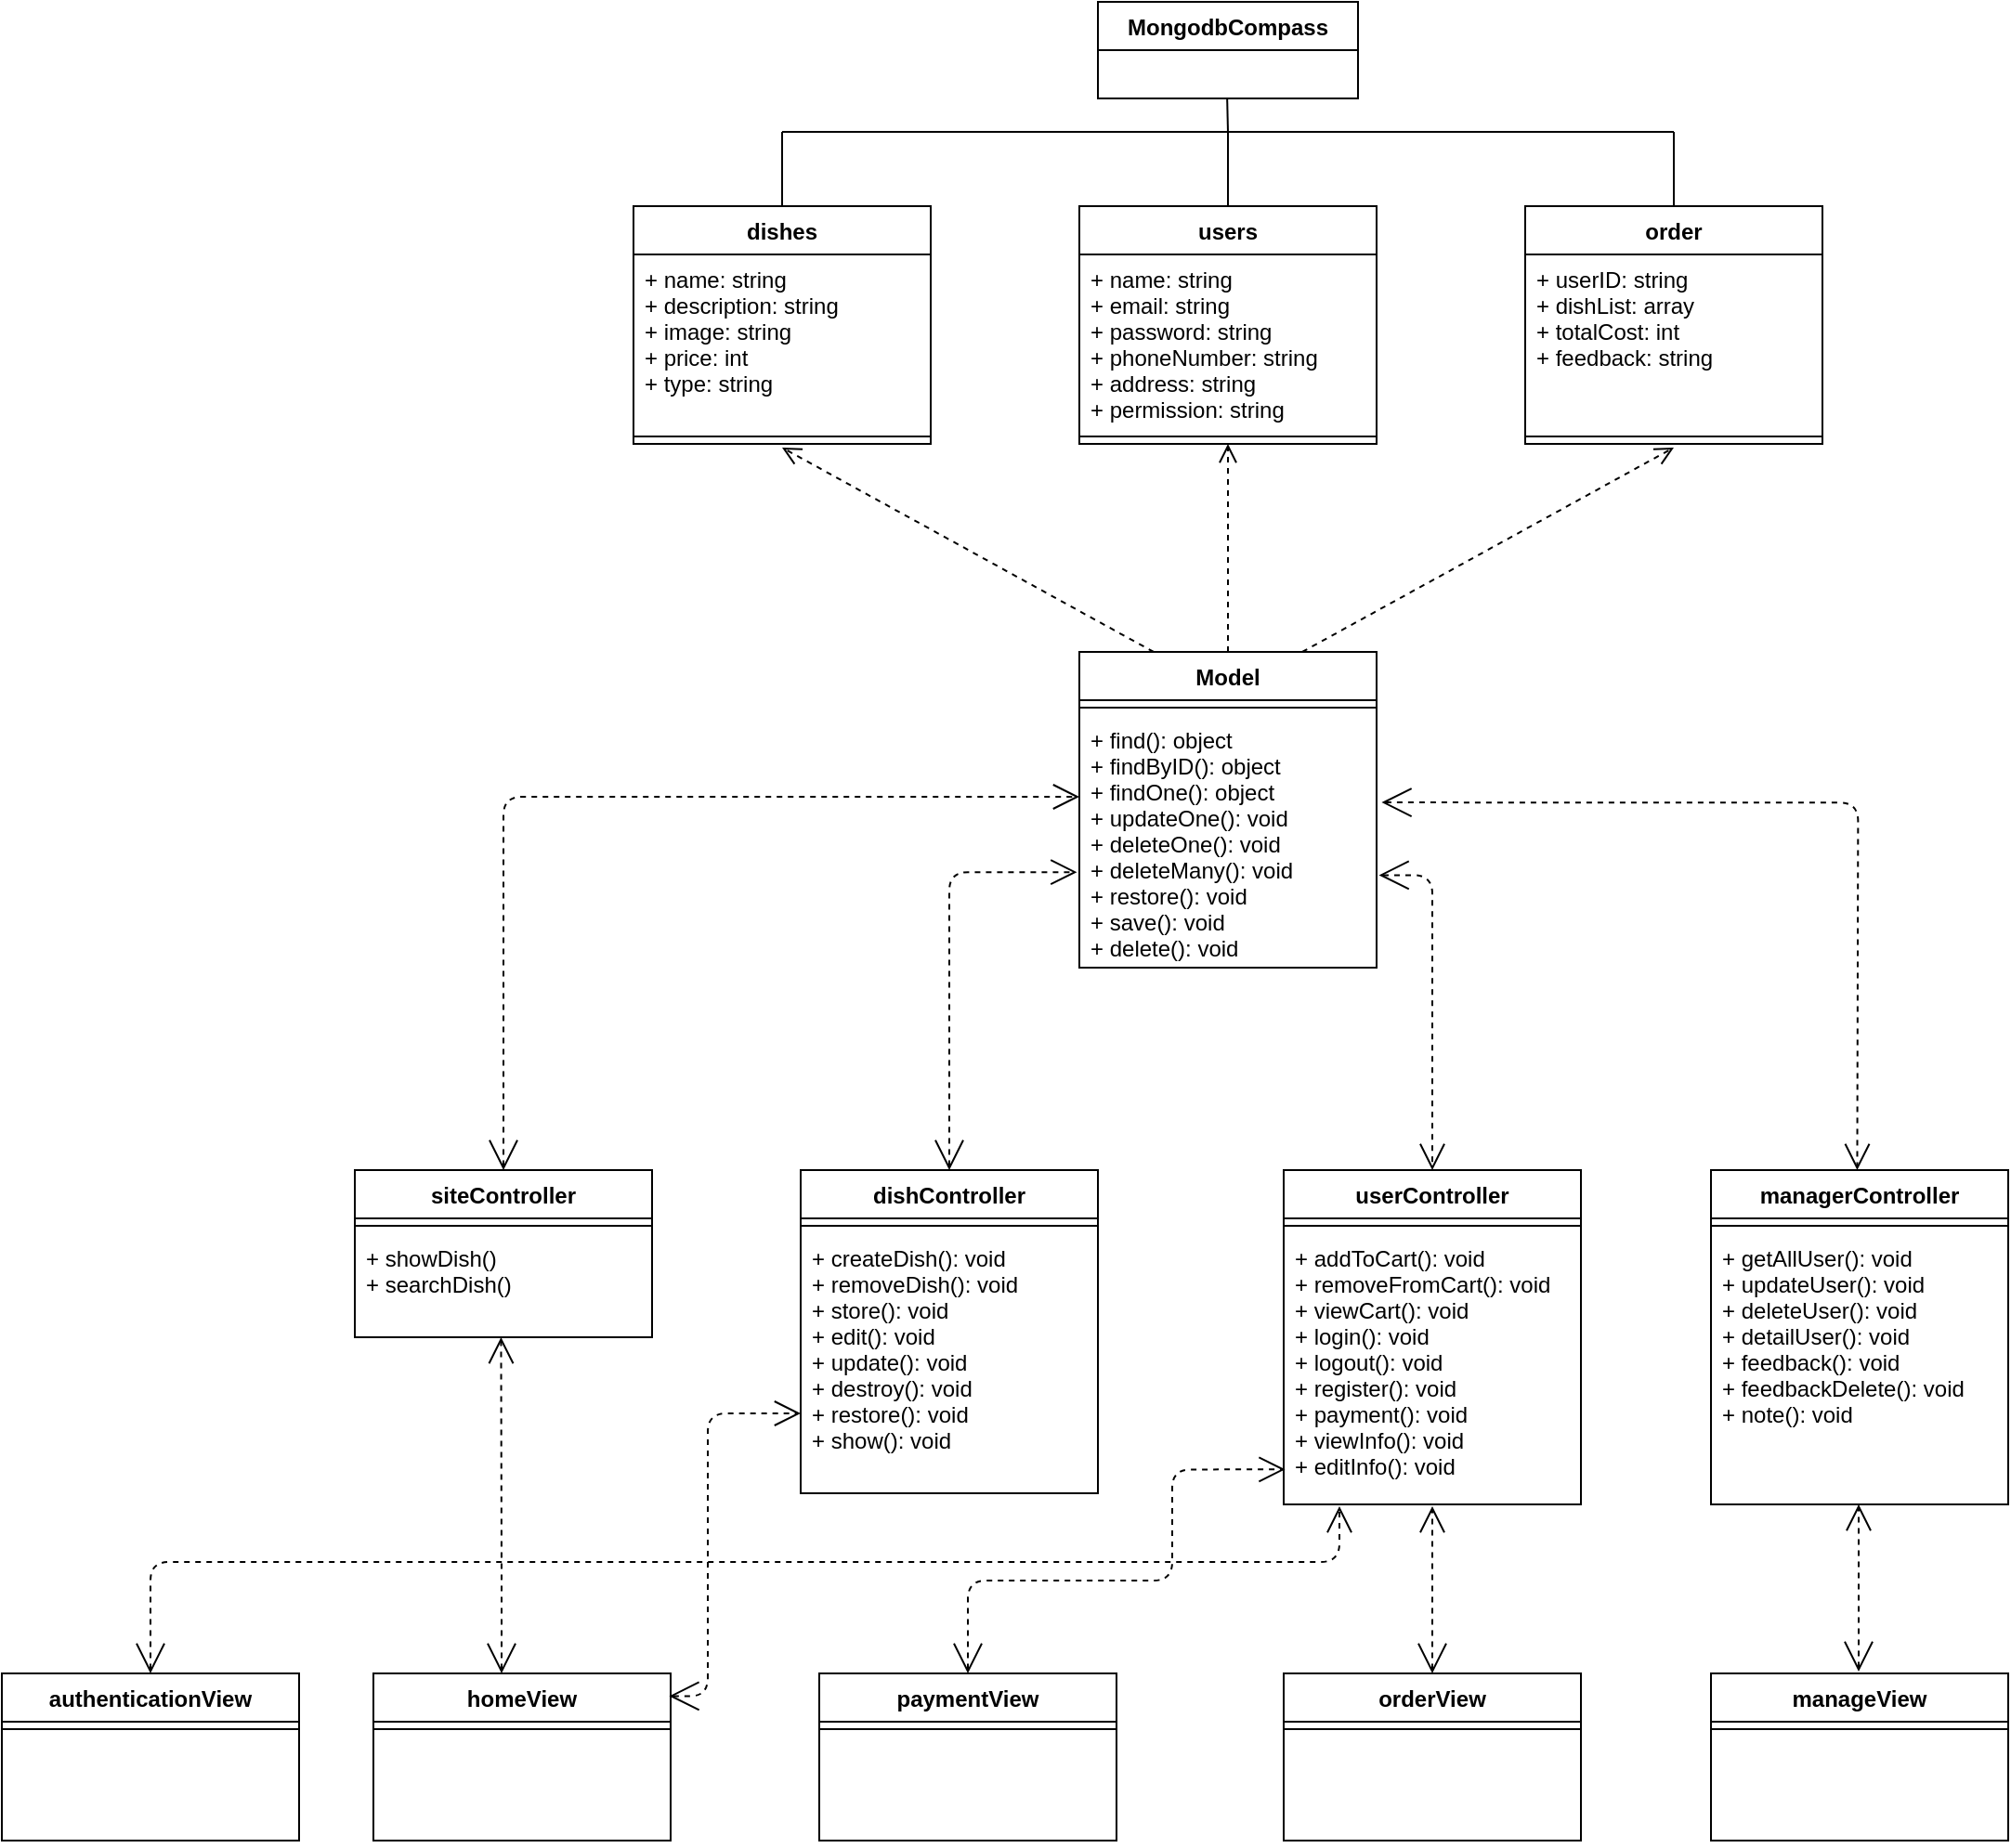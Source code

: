 <mxfile version="15.3.8" type="device"><diagram id="7hJYM_wJKAIJLstoORMM" name="Page-1"><mxGraphModel dx="1874" dy="1692" grid="1" gridSize="10" guides="1" tooltips="1" connect="1" arrows="1" fold="1" page="1" pageScale="1" pageWidth="850" pageHeight="1100" math="0" shadow="0"><root><mxCell id="0"/><mxCell id="1" parent="0"/><mxCell id="TWIbtwCE3BMjdWbQHrdN-1" value="dishes" style="swimlane;fontStyle=1;align=center;verticalAlign=top;childLayout=stackLayout;horizontal=1;startSize=26;horizontalStack=0;resizeParent=1;resizeParentMax=0;resizeLast=0;collapsible=1;marginBottom=0;" parent="1" vertex="1"><mxGeometry x="60" y="40" width="160" height="128" as="geometry"/></mxCell><mxCell id="TWIbtwCE3BMjdWbQHrdN-2" value="+ name: string&#10;+ description: string&#10;+ image: string&#10;+ price: int&#10;+ type: string" style="text;strokeColor=none;fillColor=none;align=left;verticalAlign=top;spacingLeft=4;spacingRight=4;overflow=hidden;rotatable=0;points=[[0,0.5],[1,0.5]];portConstraint=eastwest;" parent="TWIbtwCE3BMjdWbQHrdN-1" vertex="1"><mxGeometry y="26" width="160" height="94" as="geometry"/></mxCell><mxCell id="TWIbtwCE3BMjdWbQHrdN-3" value="" style="line;strokeWidth=1;fillColor=none;align=left;verticalAlign=middle;spacingTop=-1;spacingLeft=3;spacingRight=3;rotatable=0;labelPosition=right;points=[];portConstraint=eastwest;" parent="TWIbtwCE3BMjdWbQHrdN-1" vertex="1"><mxGeometry y="120" width="160" height="8" as="geometry"/></mxCell><mxCell id="TWIbtwCE3BMjdWbQHrdN-5" value="users" style="swimlane;fontStyle=1;align=center;verticalAlign=top;childLayout=stackLayout;horizontal=1;startSize=26;horizontalStack=0;resizeParent=1;resizeParentMax=0;resizeLast=0;collapsible=1;marginBottom=0;" parent="1" vertex="1"><mxGeometry x="300" y="40" width="160" height="128" as="geometry"/></mxCell><mxCell id="TWIbtwCE3BMjdWbQHrdN-6" value="+ name: string&#10;+ email: string&#10;+ password: string&#10;+ phoneNumber: string&#10;+ address: string&#10;+ permission: string" style="text;strokeColor=none;fillColor=none;align=left;verticalAlign=top;spacingLeft=4;spacingRight=4;overflow=hidden;rotatable=0;points=[[0,0.5],[1,0.5]];portConstraint=eastwest;" parent="TWIbtwCE3BMjdWbQHrdN-5" vertex="1"><mxGeometry y="26" width="160" height="94" as="geometry"/></mxCell><mxCell id="TWIbtwCE3BMjdWbQHrdN-7" value="" style="line;strokeWidth=1;fillColor=none;align=left;verticalAlign=middle;spacingTop=-1;spacingLeft=3;spacingRight=3;rotatable=0;labelPosition=right;points=[];portConstraint=eastwest;" parent="TWIbtwCE3BMjdWbQHrdN-5" vertex="1"><mxGeometry y="120" width="160" height="8" as="geometry"/></mxCell><mxCell id="TWIbtwCE3BMjdWbQHrdN-8" value="order" style="swimlane;fontStyle=1;align=center;verticalAlign=top;childLayout=stackLayout;horizontal=1;startSize=26;horizontalStack=0;resizeParent=1;resizeParentMax=0;resizeLast=0;collapsible=1;marginBottom=0;" parent="1" vertex="1"><mxGeometry x="540" y="40" width="160" height="128" as="geometry"/></mxCell><mxCell id="TWIbtwCE3BMjdWbQHrdN-9" value="+ userID: string&#10;+ dishList: array&#10;+ totalCost: int&#10;+ feedback: string" style="text;strokeColor=none;fillColor=none;align=left;verticalAlign=top;spacingLeft=4;spacingRight=4;overflow=hidden;rotatable=0;points=[[0,0.5],[1,0.5]];portConstraint=eastwest;" parent="TWIbtwCE3BMjdWbQHrdN-8" vertex="1"><mxGeometry y="26" width="160" height="94" as="geometry"/></mxCell><mxCell id="TWIbtwCE3BMjdWbQHrdN-10" value="" style="line;strokeWidth=1;fillColor=none;align=left;verticalAlign=middle;spacingTop=-1;spacingLeft=3;spacingRight=3;rotatable=0;labelPosition=right;points=[];portConstraint=eastwest;" parent="TWIbtwCE3BMjdWbQHrdN-8" vertex="1"><mxGeometry y="120" width="160" height="8" as="geometry"/></mxCell><mxCell id="TWIbtwCE3BMjdWbQHrdN-19" value="dishController" style="swimlane;fontStyle=1;align=center;verticalAlign=top;childLayout=stackLayout;horizontal=1;startSize=26;horizontalStack=0;resizeParent=1;resizeParentMax=0;resizeLast=0;collapsible=1;marginBottom=0;" parent="1" vertex="1"><mxGeometry x="150" y="559" width="160" height="174" as="geometry"/></mxCell><mxCell id="TWIbtwCE3BMjdWbQHrdN-21" value="" style="line;strokeWidth=1;fillColor=none;align=left;verticalAlign=middle;spacingTop=-1;spacingLeft=3;spacingRight=3;rotatable=0;labelPosition=right;points=[];portConstraint=eastwest;" parent="TWIbtwCE3BMjdWbQHrdN-19" vertex="1"><mxGeometry y="26" width="160" height="8" as="geometry"/></mxCell><mxCell id="TWIbtwCE3BMjdWbQHrdN-22" value="+ createDish(): void&#10;+ removeDish(): void&#10;+ store(): void&#10;+ edit(): void&#10;+ update(): void&#10;+ destroy(): void&#10;+ restore(): void&#10;+ show(): void" style="text;strokeColor=none;fillColor=none;align=left;verticalAlign=top;spacingLeft=4;spacingRight=4;overflow=hidden;rotatable=0;points=[[0,0.5],[1,0.5]];portConstraint=eastwest;" parent="TWIbtwCE3BMjdWbQHrdN-19" vertex="1"><mxGeometry y="34" width="160" height="140" as="geometry"/></mxCell><mxCell id="TWIbtwCE3BMjdWbQHrdN-23" value="userController" style="swimlane;fontStyle=1;align=center;verticalAlign=top;childLayout=stackLayout;horizontal=1;startSize=26;horizontalStack=0;resizeParent=1;resizeParentMax=0;resizeLast=0;collapsible=1;marginBottom=0;" parent="1" vertex="1"><mxGeometry x="410" y="559" width="160" height="180" as="geometry"/></mxCell><mxCell id="TWIbtwCE3BMjdWbQHrdN-24" value="" style="line;strokeWidth=1;fillColor=none;align=left;verticalAlign=middle;spacingTop=-1;spacingLeft=3;spacingRight=3;rotatable=0;labelPosition=right;points=[];portConstraint=eastwest;" parent="TWIbtwCE3BMjdWbQHrdN-23" vertex="1"><mxGeometry y="26" width="160" height="8" as="geometry"/></mxCell><mxCell id="TWIbtwCE3BMjdWbQHrdN-25" value="+ addToCart(): void&#10;+ removeFromCart(): void&#10;+ viewCart(): void&#10;+ login(): void&#10;+ logout(): void&#10;+ register(): void&#10;+ payment(): void&#10;+ viewInfo(): void&#10;+ editInfo(): void" style="text;strokeColor=none;fillColor=none;align=left;verticalAlign=top;spacingLeft=4;spacingRight=4;overflow=hidden;rotatable=0;points=[[0,0.5],[1,0.5]];portConstraint=eastwest;" parent="TWIbtwCE3BMjdWbQHrdN-23" vertex="1"><mxGeometry y="34" width="160" height="146" as="geometry"/></mxCell><mxCell id="TWIbtwCE3BMjdWbQHrdN-26" value="managerController" style="swimlane;fontStyle=1;align=center;verticalAlign=top;childLayout=stackLayout;horizontal=1;startSize=26;horizontalStack=0;resizeParent=1;resizeParentMax=0;resizeLast=0;collapsible=1;marginBottom=0;" parent="1" vertex="1"><mxGeometry x="640" y="559" width="160" height="180" as="geometry"/></mxCell><mxCell id="TWIbtwCE3BMjdWbQHrdN-27" value="" style="line;strokeWidth=1;fillColor=none;align=left;verticalAlign=middle;spacingTop=-1;spacingLeft=3;spacingRight=3;rotatable=0;labelPosition=right;points=[];portConstraint=eastwest;" parent="TWIbtwCE3BMjdWbQHrdN-26" vertex="1"><mxGeometry y="26" width="160" height="8" as="geometry"/></mxCell><mxCell id="TWIbtwCE3BMjdWbQHrdN-28" value="+ getAllUser(): void&#10;+ updateUser(): void&#10;+ deleteUser(): void&#10;+ detailUser(): void&#10;+ feedback(): void&#10;+ feedbackDelete(): void&#10;+ note(): void" style="text;strokeColor=none;fillColor=none;align=left;verticalAlign=top;spacingLeft=4;spacingRight=4;overflow=hidden;rotatable=0;points=[[0,0.5],[1,0.5]];portConstraint=eastwest;" parent="TWIbtwCE3BMjdWbQHrdN-26" vertex="1"><mxGeometry y="34" width="160" height="146" as="geometry"/></mxCell><mxCell id="TWIbtwCE3BMjdWbQHrdN-29" value="siteController" style="swimlane;fontStyle=1;align=center;verticalAlign=top;childLayout=stackLayout;horizontal=1;startSize=26;horizontalStack=0;resizeParent=1;resizeParentMax=0;resizeLast=0;collapsible=1;marginBottom=0;" parent="1" vertex="1"><mxGeometry x="-90" y="559" width="160" height="90" as="geometry"/></mxCell><mxCell id="TWIbtwCE3BMjdWbQHrdN-30" value="" style="line;strokeWidth=1;fillColor=none;align=left;verticalAlign=middle;spacingTop=-1;spacingLeft=3;spacingRight=3;rotatable=0;labelPosition=right;points=[];portConstraint=eastwest;" parent="TWIbtwCE3BMjdWbQHrdN-29" vertex="1"><mxGeometry y="26" width="160" height="8" as="geometry"/></mxCell><mxCell id="TWIbtwCE3BMjdWbQHrdN-31" value="+ showDish()&#10;+ searchDish()" style="text;strokeColor=none;fillColor=none;align=left;verticalAlign=top;spacingLeft=4;spacingRight=4;overflow=hidden;rotatable=0;points=[[0,0.5],[1,0.5]];portConstraint=eastwest;" parent="TWIbtwCE3BMjdWbQHrdN-29" vertex="1"><mxGeometry y="34" width="160" height="56" as="geometry"/></mxCell><mxCell id="TWIbtwCE3BMjdWbQHrdN-32" value="homeView" style="swimlane;fontStyle=1;align=center;verticalAlign=top;childLayout=stackLayout;horizontal=1;startSize=26;horizontalStack=0;resizeParent=1;resizeParentMax=0;resizeLast=0;collapsible=1;marginBottom=0;" parent="1" vertex="1"><mxGeometry x="-80" y="830" width="160" height="90" as="geometry"/></mxCell><mxCell id="TWIbtwCE3BMjdWbQHrdN-33" value="" style="line;strokeWidth=1;fillColor=none;align=left;verticalAlign=middle;spacingTop=-1;spacingLeft=3;spacingRight=3;rotatable=0;labelPosition=right;points=[];portConstraint=eastwest;" parent="TWIbtwCE3BMjdWbQHrdN-32" vertex="1"><mxGeometry y="26" width="160" height="8" as="geometry"/></mxCell><mxCell id="TWIbtwCE3BMjdWbQHrdN-34" value="&#10;&#10;&#10;&#10;" style="text;strokeColor=none;fillColor=none;align=left;verticalAlign=top;spacingLeft=4;spacingRight=4;overflow=hidden;rotatable=0;points=[[0,0.5],[1,0.5]];portConstraint=eastwest;" parent="TWIbtwCE3BMjdWbQHrdN-32" vertex="1"><mxGeometry y="34" width="160" height="56" as="geometry"/></mxCell><mxCell id="70TabETKaoWurYT9TGoX-1" value="paymentView" style="swimlane;fontStyle=1;align=center;verticalAlign=top;childLayout=stackLayout;horizontal=1;startSize=26;horizontalStack=0;resizeParent=1;resizeParentMax=0;resizeLast=0;collapsible=1;marginBottom=0;" vertex="1" parent="1"><mxGeometry x="160" y="830" width="160" height="90" as="geometry"/></mxCell><mxCell id="70TabETKaoWurYT9TGoX-2" value="" style="line;strokeWidth=1;fillColor=none;align=left;verticalAlign=middle;spacingTop=-1;spacingLeft=3;spacingRight=3;rotatable=0;labelPosition=right;points=[];portConstraint=eastwest;" vertex="1" parent="70TabETKaoWurYT9TGoX-1"><mxGeometry y="26" width="160" height="8" as="geometry"/></mxCell><mxCell id="70TabETKaoWurYT9TGoX-3" value="&#10;&#10;&#10;&#10;" style="text;strokeColor=none;fillColor=none;align=left;verticalAlign=top;spacingLeft=4;spacingRight=4;overflow=hidden;rotatable=0;points=[[0,0.5],[1,0.5]];portConstraint=eastwest;" vertex="1" parent="70TabETKaoWurYT9TGoX-1"><mxGeometry y="34" width="160" height="56" as="geometry"/></mxCell><mxCell id="70TabETKaoWurYT9TGoX-4" value="manageView" style="swimlane;fontStyle=1;align=center;verticalAlign=top;childLayout=stackLayout;horizontal=1;startSize=26;horizontalStack=0;resizeParent=1;resizeParentMax=0;resizeLast=0;collapsible=1;marginBottom=0;" vertex="1" parent="1"><mxGeometry x="640" y="830" width="160" height="90" as="geometry"/></mxCell><mxCell id="70TabETKaoWurYT9TGoX-5" value="" style="line;strokeWidth=1;fillColor=none;align=left;verticalAlign=middle;spacingTop=-1;spacingLeft=3;spacingRight=3;rotatable=0;labelPosition=right;points=[];portConstraint=eastwest;" vertex="1" parent="70TabETKaoWurYT9TGoX-4"><mxGeometry y="26" width="160" height="8" as="geometry"/></mxCell><mxCell id="70TabETKaoWurYT9TGoX-6" value="&#10;&#10;&#10;&#10;" style="text;strokeColor=none;fillColor=none;align=left;verticalAlign=top;spacingLeft=4;spacingRight=4;overflow=hidden;rotatable=0;points=[[0,0.5],[1,0.5]];portConstraint=eastwest;" vertex="1" parent="70TabETKaoWurYT9TGoX-4"><mxGeometry y="34" width="160" height="56" as="geometry"/></mxCell><mxCell id="70TabETKaoWurYT9TGoX-7" value="orderView" style="swimlane;fontStyle=1;align=center;verticalAlign=top;childLayout=stackLayout;horizontal=1;startSize=26;horizontalStack=0;resizeParent=1;resizeParentMax=0;resizeLast=0;collapsible=1;marginBottom=0;" vertex="1" parent="1"><mxGeometry x="410" y="830" width="160" height="90" as="geometry"/></mxCell><mxCell id="70TabETKaoWurYT9TGoX-8" value="" style="line;strokeWidth=1;fillColor=none;align=left;verticalAlign=middle;spacingTop=-1;spacingLeft=3;spacingRight=3;rotatable=0;labelPosition=right;points=[];portConstraint=eastwest;" vertex="1" parent="70TabETKaoWurYT9TGoX-7"><mxGeometry y="26" width="160" height="8" as="geometry"/></mxCell><mxCell id="70TabETKaoWurYT9TGoX-9" value="&#10;&#10;&#10;&#10;" style="text;strokeColor=none;fillColor=none;align=left;verticalAlign=top;spacingLeft=4;spacingRight=4;overflow=hidden;rotatable=0;points=[[0,0.5],[1,0.5]];portConstraint=eastwest;" vertex="1" parent="70TabETKaoWurYT9TGoX-7"><mxGeometry y="34" width="160" height="56" as="geometry"/></mxCell><mxCell id="70TabETKaoWurYT9TGoX-11" value="Model" style="swimlane;fontStyle=1;align=center;verticalAlign=top;childLayout=stackLayout;horizontal=1;startSize=26;horizontalStack=0;resizeParent=1;resizeParentMax=0;resizeLast=0;collapsible=1;marginBottom=0;" vertex="1" parent="1"><mxGeometry x="300" y="280" width="160" height="170" as="geometry"/></mxCell><mxCell id="70TabETKaoWurYT9TGoX-13" value="" style="line;strokeWidth=1;fillColor=none;align=left;verticalAlign=middle;spacingTop=-1;spacingLeft=3;spacingRight=3;rotatable=0;labelPosition=right;points=[];portConstraint=eastwest;" vertex="1" parent="70TabETKaoWurYT9TGoX-11"><mxGeometry y="26" width="160" height="8" as="geometry"/></mxCell><mxCell id="70TabETKaoWurYT9TGoX-14" value="+ find(): object&#10;+ findByID(): object&#10;+ findOne(): object&#10;+ updateOne(): void&#10;+ deleteOne(): void&#10;+ deleteMany(): void&#10;+ restore(): void&#10;+ save(): void&#10;+ delete(): void" style="text;strokeColor=none;fillColor=none;align=left;verticalAlign=top;spacingLeft=4;spacingRight=4;overflow=hidden;rotatable=0;points=[[0,0.5],[1,0.5]];portConstraint=eastwest;" vertex="1" parent="70TabETKaoWurYT9TGoX-11"><mxGeometry y="34" width="160" height="136" as="geometry"/></mxCell><mxCell id="70TabETKaoWurYT9TGoX-15" value="" style="html=1;verticalAlign=bottom;endArrow=open;dashed=1;endSize=8;exitX=0.75;exitY=0;exitDx=0;exitDy=0;" edge="1" parent="1" source="70TabETKaoWurYT9TGoX-11"><mxGeometry x="0.106" y="22" relative="1" as="geometry"><mxPoint x="460" y="230" as="sourcePoint"/><mxPoint x="620" y="170" as="targetPoint"/><mxPoint as="offset"/></mxGeometry></mxCell><mxCell id="70TabETKaoWurYT9TGoX-17" value="" style="html=1;verticalAlign=bottom;endArrow=open;dashed=1;endSize=8;exitX=0.5;exitY=0;exitDx=0;exitDy=0;" edge="1" parent="1" source="70TabETKaoWurYT9TGoX-11" target="TWIbtwCE3BMjdWbQHrdN-7"><mxGeometry relative="1" as="geometry"><mxPoint x="440" y="310" as="sourcePoint"/><mxPoint x="390" y="170" as="targetPoint"/></mxGeometry></mxCell><mxCell id="70TabETKaoWurYT9TGoX-18" value="" style="html=1;verticalAlign=bottom;endArrow=open;dashed=1;endSize=8;exitX=0.25;exitY=0;exitDx=0;exitDy=0;entryX=0.5;entryY=1.25;entryDx=0;entryDy=0;entryPerimeter=0;" edge="1" parent="1" source="70TabETKaoWurYT9TGoX-11" target="TWIbtwCE3BMjdWbQHrdN-3"><mxGeometry relative="1" as="geometry"><mxPoint x="450" y="320" as="sourcePoint"/><mxPoint x="640" y="190" as="targetPoint"/></mxGeometry></mxCell><mxCell id="70TabETKaoWurYT9TGoX-26" value="" style="endArrow=open;html=1;endSize=12;startArrow=open;startSize=14;startFill=0;edgeStyle=orthogonalEdgeStyle;align=center;verticalAlign=bottom;endFill=0;exitX=0.5;exitY=0;exitDx=0;exitDy=0;dashed=1;" edge="1" parent="1" source="TWIbtwCE3BMjdWbQHrdN-29"><mxGeometry y="3" relative="1" as="geometry"><mxPoint x="280" y="500" as="sourcePoint"/><mxPoint x="300" y="358" as="targetPoint"/><Array as="points"><mxPoint x="-10" y="358"/></Array></mxGeometry></mxCell><mxCell id="70TabETKaoWurYT9TGoX-28" value="" style="endArrow=open;html=1;endSize=12;startArrow=open;startSize=14;startFill=0;edgeStyle=orthogonalEdgeStyle;align=center;verticalAlign=bottom;endFill=0;entryX=-0.008;entryY=0.622;entryDx=0;entryDy=0;entryPerimeter=0;dashed=1;" edge="1" parent="1" source="TWIbtwCE3BMjdWbQHrdN-19" target="70TabETKaoWurYT9TGoX-14"><mxGeometry y="3" relative="1" as="geometry"><mxPoint x="120" y="480" as="sourcePoint"/><mxPoint x="230" y="430" as="targetPoint"/></mxGeometry></mxCell><mxCell id="70TabETKaoWurYT9TGoX-29" value="" style="endArrow=open;html=1;endSize=12;startArrow=open;startSize=14;startFill=0;edgeStyle=orthogonalEdgeStyle;align=center;verticalAlign=bottom;endFill=0;exitX=1.008;exitY=0.634;exitDx=0;exitDy=0;exitPerimeter=0;dashed=1;" edge="1" parent="1" source="70TabETKaoWurYT9TGoX-14" target="TWIbtwCE3BMjdWbQHrdN-23"><mxGeometry y="3" relative="1" as="geometry"><mxPoint x="620" y="400" as="sourcePoint"/><mxPoint x="780" y="400" as="targetPoint"/></mxGeometry></mxCell><mxCell id="70TabETKaoWurYT9TGoX-30" value="" style="endArrow=open;html=1;endSize=12;startArrow=open;startSize=14;startFill=0;edgeStyle=orthogonalEdgeStyle;align=center;verticalAlign=bottom;endFill=0;exitX=1.017;exitY=0.346;exitDx=0;exitDy=0;exitPerimeter=0;dashed=1;" edge="1" parent="1" source="70TabETKaoWurYT9TGoX-14"><mxGeometry y="3" relative="1" as="geometry"><mxPoint x="690.0" y="400.224" as="sourcePoint"/><mxPoint x="718.72" y="559" as="targetPoint"/></mxGeometry></mxCell><mxCell id="70TabETKaoWurYT9TGoX-32" value="" style="endArrow=open;html=1;endSize=12;startArrow=open;startSize=14;startFill=0;edgeStyle=orthogonalEdgeStyle;align=center;verticalAlign=bottom;endFill=0;entryX=-0.008;entryY=0.622;entryDx=0;entryDy=0;entryPerimeter=0;dashed=1;" edge="1" parent="1" source="TWIbtwCE3BMjdWbQHrdN-32"><mxGeometry y="3" relative="1" as="geometry"><mxPoint x="-80" y="809.41" as="sourcePoint"/><mxPoint x="-11.28" y="649.002" as="targetPoint"/><Array as="points"><mxPoint x="-11" y="780"/><mxPoint x="-11" y="780"/></Array></mxGeometry></mxCell><mxCell id="70TabETKaoWurYT9TGoX-33" value="" style="endArrow=open;html=1;endSize=12;startArrow=open;startSize=14;startFill=0;edgeStyle=orthogonalEdgeStyle;align=center;verticalAlign=bottom;endFill=0;dashed=1;exitX=0.5;exitY=0;exitDx=0;exitDy=0;" edge="1" parent="1" source="70TabETKaoWurYT9TGoX-7"><mxGeometry y="3" relative="1" as="geometry"><mxPoint x="235" y="904" as="sourcePoint"/><mxPoint x="490" y="740" as="targetPoint"/><Array as="points"><mxPoint x="490" y="740"/></Array></mxGeometry></mxCell><mxCell id="70TabETKaoWurYT9TGoX-36" value="" style="endArrow=open;html=1;endSize=12;startArrow=open;startSize=14;startFill=0;edgeStyle=orthogonalEdgeStyle;align=center;verticalAlign=bottom;endFill=0;dashed=1;exitX=0.995;exitY=0.136;exitDx=0;exitDy=0;exitPerimeter=0;" edge="1" parent="1" source="TWIbtwCE3BMjdWbQHrdN-32"><mxGeometry y="3" relative="1" as="geometry"><mxPoint x="90" y="780" as="sourcePoint"/><mxPoint x="150" y="690" as="targetPoint"/><Array as="points"><mxPoint x="100" y="842"/><mxPoint x="100" y="690"/></Array></mxGeometry></mxCell><mxCell id="70TabETKaoWurYT9TGoX-37" value="" style="endArrow=open;html=1;endSize=12;startArrow=open;startSize=14;startFill=0;edgeStyle=orthogonalEdgeStyle;align=center;verticalAlign=bottom;endFill=0;dashed=1;exitX=0.5;exitY=0;exitDx=0;exitDy=0;entryX=0.005;entryY=0.871;entryDx=0;entryDy=0;entryPerimeter=0;" edge="1" parent="1" source="70TabETKaoWurYT9TGoX-1" target="TWIbtwCE3BMjdWbQHrdN-25"><mxGeometry y="3" relative="1" as="geometry"><mxPoint x="360" y="840" as="sourcePoint"/><mxPoint x="390" y="720" as="targetPoint"/><Array as="points"><mxPoint x="240" y="780"/><mxPoint x="350" y="780"/><mxPoint x="350" y="720"/></Array></mxGeometry></mxCell><mxCell id="70TabETKaoWurYT9TGoX-38" value="" style="endArrow=open;html=1;endSize=12;startArrow=open;startSize=14;startFill=0;edgeStyle=orthogonalEdgeStyle;align=center;verticalAlign=bottom;endFill=0;dashed=1;exitX=0.5;exitY=0;exitDx=0;exitDy=0;" edge="1" parent="1"><mxGeometry y="3" relative="1" as="geometry"><mxPoint x="719.5" y="829" as="sourcePoint"/><mxPoint x="719.5" y="739" as="targetPoint"/><Array as="points"><mxPoint x="719.5" y="739"/></Array></mxGeometry></mxCell><mxCell id="70TabETKaoWurYT9TGoX-39" value="authenticationView" style="swimlane;fontStyle=1;align=center;verticalAlign=top;childLayout=stackLayout;horizontal=1;startSize=26;horizontalStack=0;resizeParent=1;resizeParentMax=0;resizeLast=0;collapsible=1;marginBottom=0;" vertex="1" parent="1"><mxGeometry x="-280" y="830" width="160" height="90" as="geometry"/></mxCell><mxCell id="70TabETKaoWurYT9TGoX-40" value="" style="line;strokeWidth=1;fillColor=none;align=left;verticalAlign=middle;spacingTop=-1;spacingLeft=3;spacingRight=3;rotatable=0;labelPosition=right;points=[];portConstraint=eastwest;" vertex="1" parent="70TabETKaoWurYT9TGoX-39"><mxGeometry y="26" width="160" height="8" as="geometry"/></mxCell><mxCell id="70TabETKaoWurYT9TGoX-41" value="&#10;&#10;&#10;&#10;" style="text;strokeColor=none;fillColor=none;align=left;verticalAlign=top;spacingLeft=4;spacingRight=4;overflow=hidden;rotatable=0;points=[[0,0.5],[1,0.5]];portConstraint=eastwest;" vertex="1" parent="70TabETKaoWurYT9TGoX-39"><mxGeometry y="34" width="160" height="56" as="geometry"/></mxCell><mxCell id="70TabETKaoWurYT9TGoX-42" value="" style="endArrow=open;html=1;endSize=12;startArrow=open;startSize=14;startFill=0;edgeStyle=orthogonalEdgeStyle;align=center;verticalAlign=bottom;endFill=0;dashed=1;" edge="1" parent="1"><mxGeometry y="3" relative="1" as="geometry"><mxPoint x="-200" y="830" as="sourcePoint"/><mxPoint x="440" y="740" as="targetPoint"/><Array as="points"><mxPoint x="-200" y="770"/><mxPoint x="440" y="770"/></Array></mxGeometry></mxCell><mxCell id="70TabETKaoWurYT9TGoX-47" value="" style="endArrow=none;html=1;" edge="1" parent="1"><mxGeometry width="50" height="50" relative="1" as="geometry"><mxPoint x="140" as="sourcePoint"/><mxPoint x="620" as="targetPoint"/></mxGeometry></mxCell><mxCell id="70TabETKaoWurYT9TGoX-48" value="" style="endArrow=none;html=1;exitX=0.5;exitY=0;exitDx=0;exitDy=0;" edge="1" parent="1" source="TWIbtwCE3BMjdWbQHrdN-1"><mxGeometry width="50" height="50" relative="1" as="geometry"><mxPoint x="260" y="30" as="sourcePoint"/><mxPoint x="140" as="targetPoint"/></mxGeometry></mxCell><mxCell id="70TabETKaoWurYT9TGoX-49" value="" style="endArrow=none;html=1;exitX=0.5;exitY=0;exitDx=0;exitDy=0;" edge="1" parent="1" source="TWIbtwCE3BMjdWbQHrdN-5"><mxGeometry width="50" height="50" relative="1" as="geometry"><mxPoint x="150" y="50" as="sourcePoint"/><mxPoint x="380" as="targetPoint"/></mxGeometry></mxCell><mxCell id="70TabETKaoWurYT9TGoX-50" value="" style="endArrow=none;html=1;exitX=0.5;exitY=0;exitDx=0;exitDy=0;" edge="1" parent="1" source="TWIbtwCE3BMjdWbQHrdN-8"><mxGeometry width="50" height="50" relative="1" as="geometry"><mxPoint x="160" y="60" as="sourcePoint"/><mxPoint x="620" as="targetPoint"/></mxGeometry></mxCell><mxCell id="70TabETKaoWurYT9TGoX-51" value="" style="endArrow=none;html=1;entryX=0.497;entryY=1.008;entryDx=0;entryDy=0;entryPerimeter=0;" edge="1" parent="1" target="70TabETKaoWurYT9TGoX-53"><mxGeometry width="50" height="50" relative="1" as="geometry"><mxPoint x="380" as="sourcePoint"/><mxPoint x="380" y="-70" as="targetPoint"/></mxGeometry></mxCell><mxCell id="70TabETKaoWurYT9TGoX-52" value="MongodbCompass" style="swimlane;fontStyle=1;childLayout=stackLayout;horizontal=1;startSize=26;fillColor=none;horizontalStack=0;resizeParent=1;resizeParentMax=0;resizeLast=0;collapsible=1;marginBottom=0;" vertex="1" parent="1"><mxGeometry x="310" y="-70" width="140" height="52" as="geometry"/></mxCell><mxCell id="70TabETKaoWurYT9TGoX-53" value="&#10;&#10;" style="text;strokeColor=none;fillColor=none;align=left;verticalAlign=top;spacingLeft=4;spacingRight=4;overflow=hidden;rotatable=0;points=[[0,0.5],[1,0.5]];portConstraint=eastwest;" vertex="1" parent="70TabETKaoWurYT9TGoX-52"><mxGeometry y="26" width="140" height="26" as="geometry"/></mxCell></root></mxGraphModel></diagram></mxfile>